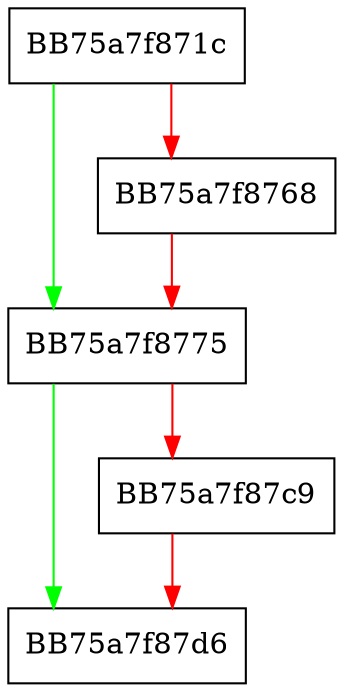 digraph NotifyIgnoredDetection {
  node [shape="box"];
  graph [splines=ortho];
  BB75a7f871c -> BB75a7f8775 [color="green"];
  BB75a7f871c -> BB75a7f8768 [color="red"];
  BB75a7f8768 -> BB75a7f8775 [color="red"];
  BB75a7f8775 -> BB75a7f87d6 [color="green"];
  BB75a7f8775 -> BB75a7f87c9 [color="red"];
  BB75a7f87c9 -> BB75a7f87d6 [color="red"];
}